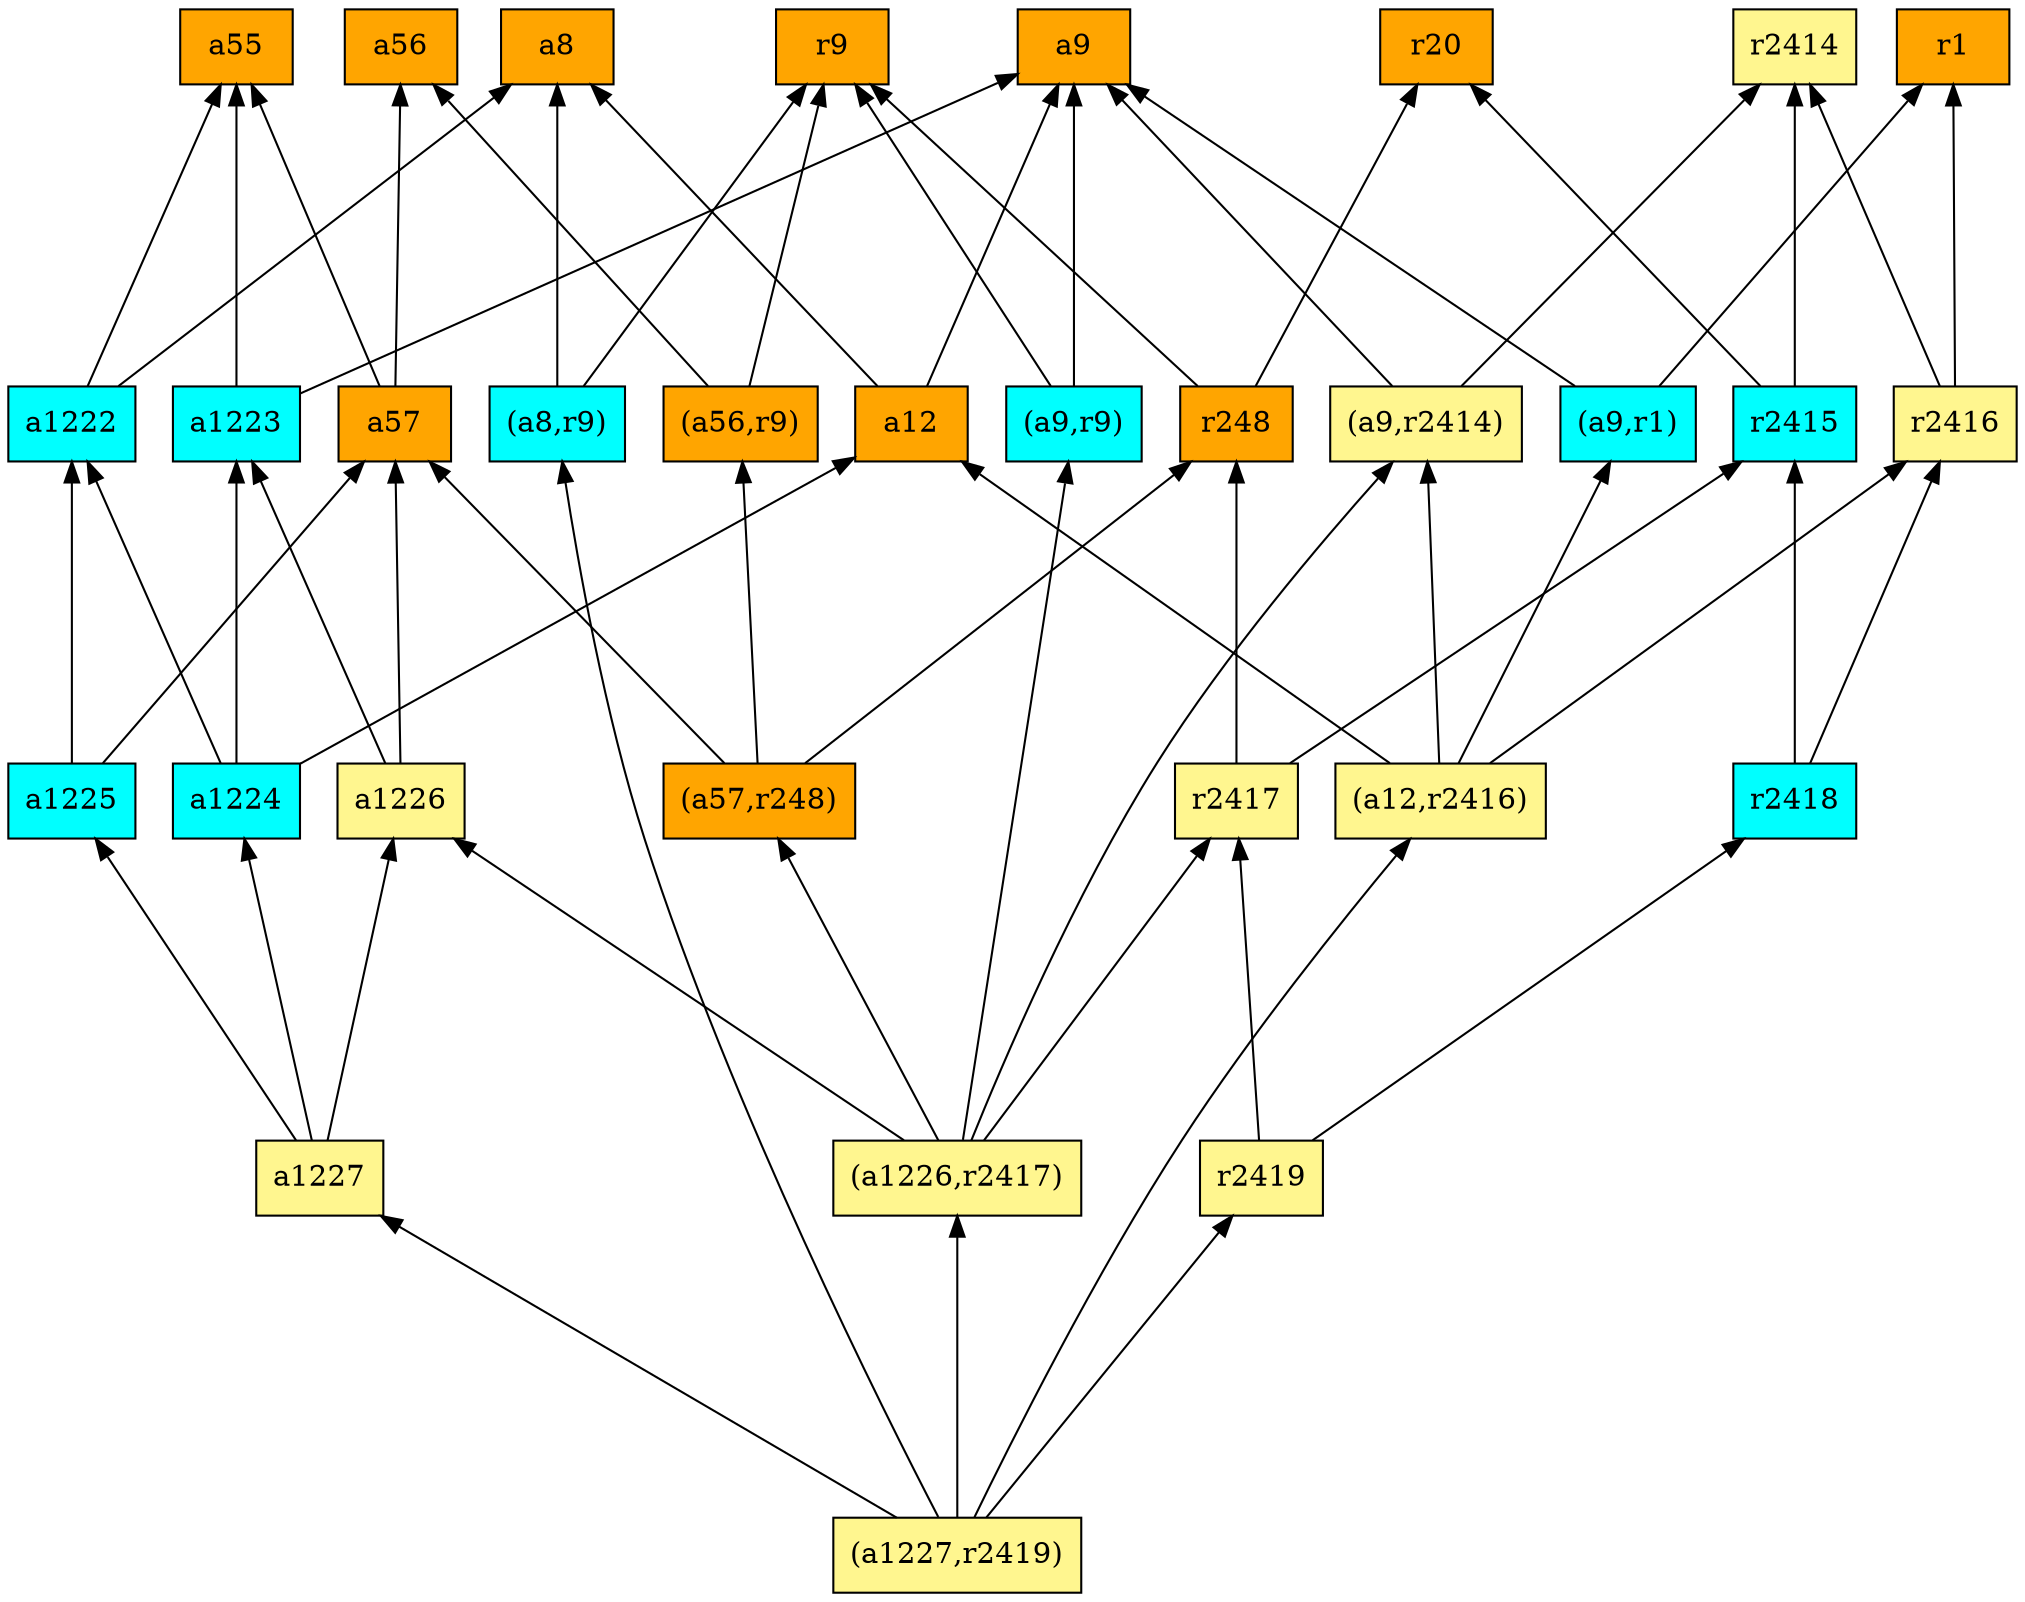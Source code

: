 digraph G {
rankdir=BT;ranksep="2.0";
"(a1226,r2417)" [shape=record,fillcolor=khaki1,style=filled,label="{(a1226,r2417)}"];
"a1226" [shape=record,fillcolor=khaki1,style=filled,label="{a1226}"];
"(a9,r9)" [shape=record,fillcolor=cyan,style=filled,label="{(a9,r9)}"];
"a8" [shape=record,fillcolor=orange,style=filled,label="{a8}"];
"a1224" [shape=record,fillcolor=cyan,style=filled,label="{a1224}"];
"(a8,r9)" [shape=record,fillcolor=cyan,style=filled,label="{(a8,r9)}"];
"a57" [shape=record,fillcolor=orange,style=filled,label="{a57}"];
"a56" [shape=record,fillcolor=orange,style=filled,label="{a56}"];
"r2417" [shape=record,fillcolor=khaki1,style=filled,label="{r2417}"];
"(a12,r2416)" [shape=record,fillcolor=khaki1,style=filled,label="{(a12,r2416)}"];
"a1222" [shape=record,fillcolor=cyan,style=filled,label="{a1222}"];
"r2415" [shape=record,fillcolor=cyan,style=filled,label="{r2415}"];
"r2418" [shape=record,fillcolor=cyan,style=filled,label="{r2418}"];
"a1223" [shape=record,fillcolor=cyan,style=filled,label="{a1223}"];
"r2416" [shape=record,fillcolor=khaki1,style=filled,label="{r2416}"];
"r9" [shape=record,fillcolor=orange,style=filled,label="{r9}"];
"(a9,r2414)" [shape=record,fillcolor=khaki1,style=filled,label="{(a9,r2414)}"];
"r2419" [shape=record,fillcolor=khaki1,style=filled,label="{r2419}"];
"(a1227,r2419)" [shape=record,fillcolor=khaki1,style=filled,label="{(a1227,r2419)}"];
"r248" [shape=record,fillcolor=orange,style=filled,label="{r248}"];
"(a57,r248)" [shape=record,fillcolor=orange,style=filled,label="{(a57,r248)}"];
"(a56,r9)" [shape=record,fillcolor=orange,style=filled,label="{(a56,r9)}"];
"a55" [shape=record,fillcolor=orange,style=filled,label="{a55}"];
"a9" [shape=record,fillcolor=orange,style=filled,label="{a9}"];
"r2414" [shape=record,fillcolor=khaki1,style=filled,label="{r2414}"];
"(a9,r1)" [shape=record,fillcolor=cyan,style=filled,label="{(a9,r1)}"];
"a1225" [shape=record,fillcolor=cyan,style=filled,label="{a1225}"];
"a1227" [shape=record,fillcolor=khaki1,style=filled,label="{a1227}"];
"r20" [shape=record,fillcolor=orange,style=filled,label="{r20}"];
"r1" [shape=record,fillcolor=orange,style=filled,label="{r1}"];
"a12" [shape=record,fillcolor=orange,style=filled,label="{a12}"];
"(a1226,r2417)" -> "a1226"
"(a1226,r2417)" -> "(a9,r9)"
"(a1226,r2417)" -> "r2417"
"(a1226,r2417)" -> "(a57,r248)"
"(a1226,r2417)" -> "(a9,r2414)"
"a1226" -> "a57"
"a1226" -> "a1223"
"(a9,r9)" -> "r9"
"(a9,r9)" -> "a9"
"a1224" -> "a1222"
"a1224" -> "a1223"
"a1224" -> "a12"
"(a8,r9)" -> "r9"
"(a8,r9)" -> "a8"
"a57" -> "a56"
"a57" -> "a55"
"r2417" -> "r248"
"r2417" -> "r2415"
"(a12,r2416)" -> "r2416"
"(a12,r2416)" -> "a12"
"(a12,r2416)" -> "(a9,r2414)"
"(a12,r2416)" -> "(a9,r1)"
"a1222" -> "a8"
"a1222" -> "a55"
"r2415" -> "r20"
"r2415" -> "r2414"
"r2418" -> "r2415"
"r2418" -> "r2416"
"a1223" -> "a55"
"a1223" -> "a9"
"r2416" -> "r1"
"r2416" -> "r2414"
"(a9,r2414)" -> "a9"
"(a9,r2414)" -> "r2414"
"r2419" -> "r2417"
"r2419" -> "r2418"
"(a1227,r2419)" -> "(a1226,r2417)"
"(a1227,r2419)" -> "(a8,r9)"
"(a1227,r2419)" -> "a1227"
"(a1227,r2419)" -> "(a12,r2416)"
"(a1227,r2419)" -> "r2419"
"r248" -> "r9"
"r248" -> "r20"
"(a57,r248)" -> "a57"
"(a57,r248)" -> "(a56,r9)"
"(a57,r248)" -> "r248"
"(a56,r9)" -> "r9"
"(a56,r9)" -> "a56"
"(a9,r1)" -> "r1"
"(a9,r1)" -> "a9"
"a1225" -> "a1222"
"a1225" -> "a57"
"a1227" -> "a1225"
"a1227" -> "a1226"
"a1227" -> "a1224"
"a12" -> "a8"
"a12" -> "a9"
}
